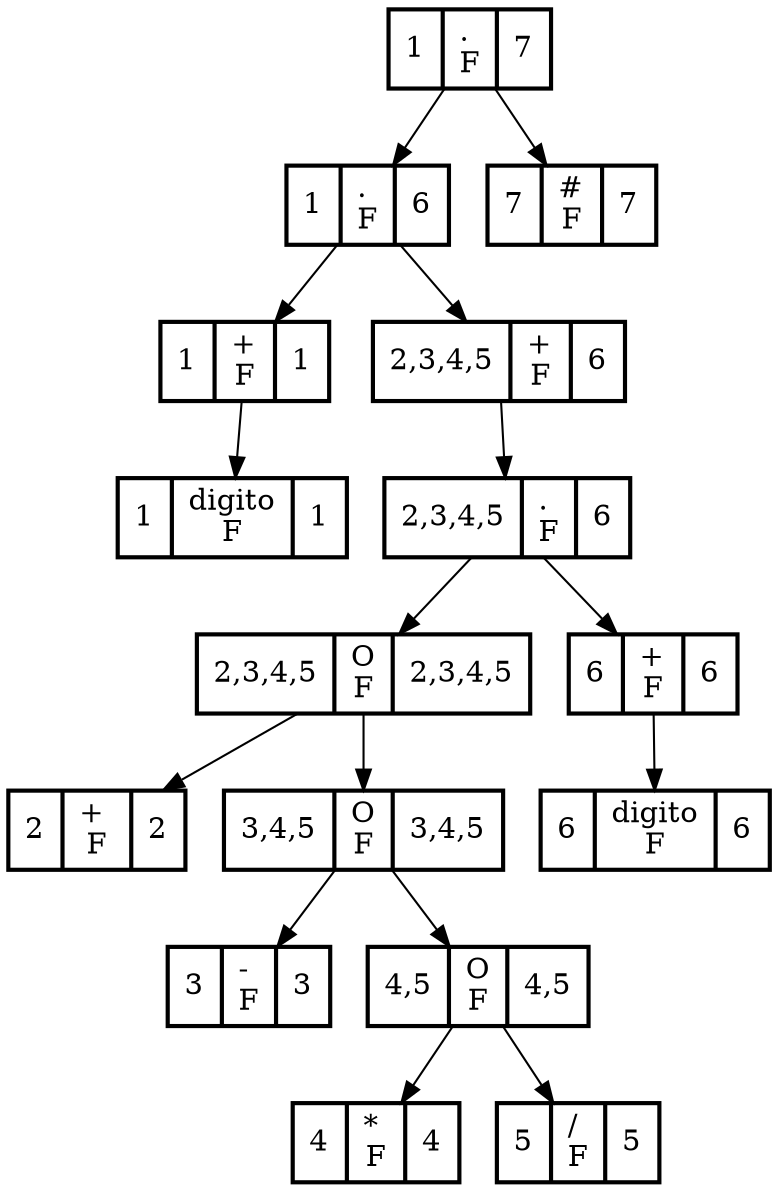 digraph grafica{
rankdir=TB;
node [fillcolor=firebrick3, shape=record, style=bold];
Hoja75 [ label ="1|.\lF|7"];
Hoja73 [ label ="1|.\lF|6"];
Hoja72 [ label ="1|+\lF|1"];
Hoja71 [ label ="1|digito\lF|1"];
Hoja72->Hoja71
Hoja73->Hoja72
Hoja70 [ label ="2,3,4,5|+\lF|6"];
Hoja69 [ label ="2,3,4,5|.\lF|6"];
Hoja68 [ label ="2,3,4,5|O\lF|2,3,4,5"];
Hoja67 [ label ="2| + \lF|2"];
Hoja68->Hoja67
Hoja66 [ label ="3,4,5|O\lF|3,4,5"];
Hoja65 [ label ="3| - \lF|3"];
Hoja66->Hoja65
Hoja64 [ label ="4,5|O\lF|4,5"];
Hoja63 [ label ="4| * \lF|4"];
Hoja64->Hoja63
Hoja62 [ label ="5| / \lF|5"];
Hoja64->Hoja62
Hoja66->Hoja64
Hoja68->Hoja66
Hoja69->Hoja68
Hoja61 [ label ="6|+\lF|6"];
Hoja60 [ label ="6|digito\lF|6"];
Hoja61->Hoja60
Hoja69->Hoja61
Hoja70->Hoja69
Hoja73->Hoja70
Hoja75->Hoja73
Hoja74 [ label ="7|#\lF|7"];
Hoja75->Hoja74
}